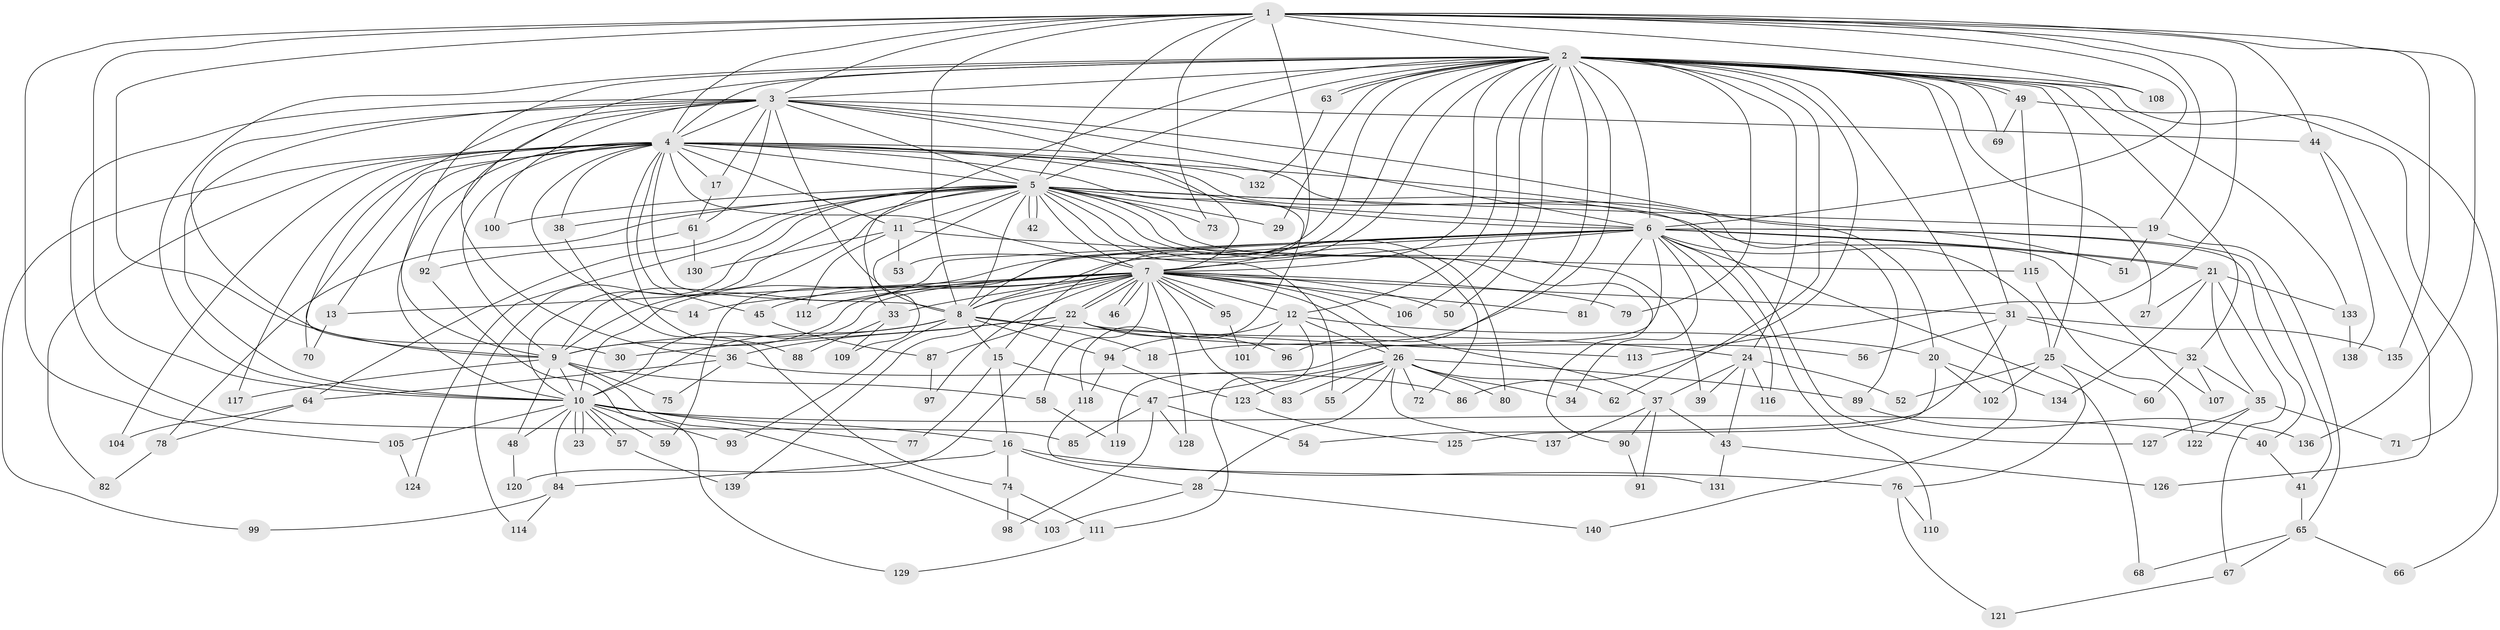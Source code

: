 // Generated by graph-tools (version 1.1) at 2025/46/03/09/25 04:46:14]
// undirected, 140 vertices, 305 edges
graph export_dot {
graph [start="1"]
  node [color=gray90,style=filled];
  1;
  2;
  3;
  4;
  5;
  6;
  7;
  8;
  9;
  10;
  11;
  12;
  13;
  14;
  15;
  16;
  17;
  18;
  19;
  20;
  21;
  22;
  23;
  24;
  25;
  26;
  27;
  28;
  29;
  30;
  31;
  32;
  33;
  34;
  35;
  36;
  37;
  38;
  39;
  40;
  41;
  42;
  43;
  44;
  45;
  46;
  47;
  48;
  49;
  50;
  51;
  52;
  53;
  54;
  55;
  56;
  57;
  58;
  59;
  60;
  61;
  62;
  63;
  64;
  65;
  66;
  67;
  68;
  69;
  70;
  71;
  72;
  73;
  74;
  75;
  76;
  77;
  78;
  79;
  80;
  81;
  82;
  83;
  84;
  85;
  86;
  87;
  88;
  89;
  90;
  91;
  92;
  93;
  94;
  95;
  96;
  97;
  98;
  99;
  100;
  101;
  102;
  103;
  104;
  105;
  106;
  107;
  108;
  109;
  110;
  111;
  112;
  113;
  114;
  115;
  116;
  117;
  118;
  119;
  120;
  121;
  122;
  123;
  124;
  125;
  126;
  127;
  128;
  129;
  130;
  131;
  132;
  133;
  134;
  135;
  136;
  137;
  138;
  139;
  140;
  1 -- 2;
  1 -- 3;
  1 -- 4;
  1 -- 5;
  1 -- 6;
  1 -- 7;
  1 -- 8;
  1 -- 9;
  1 -- 10;
  1 -- 19;
  1 -- 44;
  1 -- 73;
  1 -- 105;
  1 -- 108;
  1 -- 113;
  1 -- 135;
  1 -- 136;
  2 -- 3;
  2 -- 4;
  2 -- 5;
  2 -- 6;
  2 -- 7;
  2 -- 8;
  2 -- 9;
  2 -- 10;
  2 -- 12;
  2 -- 15;
  2 -- 18;
  2 -- 24;
  2 -- 25;
  2 -- 27;
  2 -- 29;
  2 -- 31;
  2 -- 32;
  2 -- 33;
  2 -- 36;
  2 -- 49;
  2 -- 49;
  2 -- 50;
  2 -- 53;
  2 -- 62;
  2 -- 63;
  2 -- 63;
  2 -- 66;
  2 -- 69;
  2 -- 79;
  2 -- 86;
  2 -- 96;
  2 -- 106;
  2 -- 108;
  2 -- 133;
  2 -- 140;
  3 -- 4;
  3 -- 5;
  3 -- 6;
  3 -- 7;
  3 -- 8;
  3 -- 9;
  3 -- 10;
  3 -- 17;
  3 -- 20;
  3 -- 30;
  3 -- 44;
  3 -- 61;
  3 -- 85;
  3 -- 92;
  3 -- 100;
  4 -- 5;
  4 -- 6;
  4 -- 7;
  4 -- 8;
  4 -- 9;
  4 -- 10;
  4 -- 11;
  4 -- 13;
  4 -- 14;
  4 -- 17;
  4 -- 38;
  4 -- 45;
  4 -- 51;
  4 -- 70;
  4 -- 82;
  4 -- 88;
  4 -- 89;
  4 -- 99;
  4 -- 104;
  4 -- 117;
  4 -- 118;
  4 -- 127;
  4 -- 132;
  5 -- 6;
  5 -- 7;
  5 -- 8;
  5 -- 9;
  5 -- 10;
  5 -- 11;
  5 -- 19;
  5 -- 29;
  5 -- 38;
  5 -- 39;
  5 -- 42;
  5 -- 42;
  5 -- 55;
  5 -- 64;
  5 -- 72;
  5 -- 73;
  5 -- 78;
  5 -- 80;
  5 -- 90;
  5 -- 100;
  5 -- 107;
  5 -- 109;
  5 -- 114;
  5 -- 124;
  6 -- 7;
  6 -- 8;
  6 -- 9;
  6 -- 10;
  6 -- 21;
  6 -- 21;
  6 -- 25;
  6 -- 34;
  6 -- 40;
  6 -- 41;
  6 -- 59;
  6 -- 68;
  6 -- 81;
  6 -- 110;
  6 -- 116;
  6 -- 119;
  7 -- 8;
  7 -- 9;
  7 -- 10;
  7 -- 12;
  7 -- 13;
  7 -- 14;
  7 -- 22;
  7 -- 22;
  7 -- 26;
  7 -- 31;
  7 -- 33;
  7 -- 37;
  7 -- 45;
  7 -- 46;
  7 -- 46;
  7 -- 50;
  7 -- 58;
  7 -- 79;
  7 -- 81;
  7 -- 83;
  7 -- 95;
  7 -- 95;
  7 -- 97;
  7 -- 106;
  7 -- 112;
  7 -- 128;
  7 -- 139;
  8 -- 9;
  8 -- 10;
  8 -- 15;
  8 -- 18;
  8 -- 24;
  8 -- 93;
  8 -- 94;
  9 -- 10;
  9 -- 48;
  9 -- 58;
  9 -- 75;
  9 -- 103;
  9 -- 117;
  10 -- 16;
  10 -- 23;
  10 -- 23;
  10 -- 40;
  10 -- 48;
  10 -- 57;
  10 -- 57;
  10 -- 59;
  10 -- 77;
  10 -- 84;
  10 -- 93;
  10 -- 105;
  11 -- 53;
  11 -- 112;
  11 -- 115;
  11 -- 130;
  12 -- 20;
  12 -- 26;
  12 -- 94;
  12 -- 101;
  12 -- 111;
  13 -- 70;
  15 -- 16;
  15 -- 47;
  15 -- 77;
  16 -- 28;
  16 -- 74;
  16 -- 76;
  16 -- 84;
  17 -- 61;
  19 -- 51;
  19 -- 65;
  20 -- 102;
  20 -- 125;
  20 -- 134;
  21 -- 27;
  21 -- 35;
  21 -- 67;
  21 -- 133;
  21 -- 134;
  22 -- 30;
  22 -- 36;
  22 -- 56;
  22 -- 87;
  22 -- 96;
  22 -- 113;
  22 -- 120;
  24 -- 37;
  24 -- 39;
  24 -- 43;
  24 -- 52;
  24 -- 116;
  25 -- 52;
  25 -- 60;
  25 -- 76;
  25 -- 102;
  26 -- 28;
  26 -- 34;
  26 -- 47;
  26 -- 55;
  26 -- 62;
  26 -- 72;
  26 -- 80;
  26 -- 83;
  26 -- 89;
  26 -- 123;
  26 -- 137;
  28 -- 103;
  28 -- 140;
  31 -- 32;
  31 -- 54;
  31 -- 56;
  31 -- 135;
  32 -- 35;
  32 -- 60;
  32 -- 107;
  33 -- 88;
  33 -- 109;
  35 -- 71;
  35 -- 122;
  35 -- 127;
  36 -- 64;
  36 -- 75;
  36 -- 86;
  37 -- 43;
  37 -- 90;
  37 -- 91;
  37 -- 137;
  38 -- 74;
  40 -- 41;
  41 -- 65;
  43 -- 126;
  43 -- 131;
  44 -- 126;
  44 -- 138;
  45 -- 87;
  47 -- 54;
  47 -- 85;
  47 -- 98;
  47 -- 128;
  48 -- 120;
  49 -- 69;
  49 -- 71;
  49 -- 115;
  57 -- 139;
  58 -- 119;
  61 -- 92;
  61 -- 130;
  63 -- 132;
  64 -- 78;
  64 -- 104;
  65 -- 66;
  65 -- 67;
  65 -- 68;
  67 -- 121;
  74 -- 98;
  74 -- 111;
  76 -- 110;
  76 -- 121;
  78 -- 82;
  84 -- 99;
  84 -- 114;
  87 -- 97;
  89 -- 136;
  90 -- 91;
  92 -- 129;
  94 -- 118;
  94 -- 123;
  95 -- 101;
  105 -- 124;
  111 -- 129;
  115 -- 122;
  118 -- 131;
  123 -- 125;
  133 -- 138;
}
